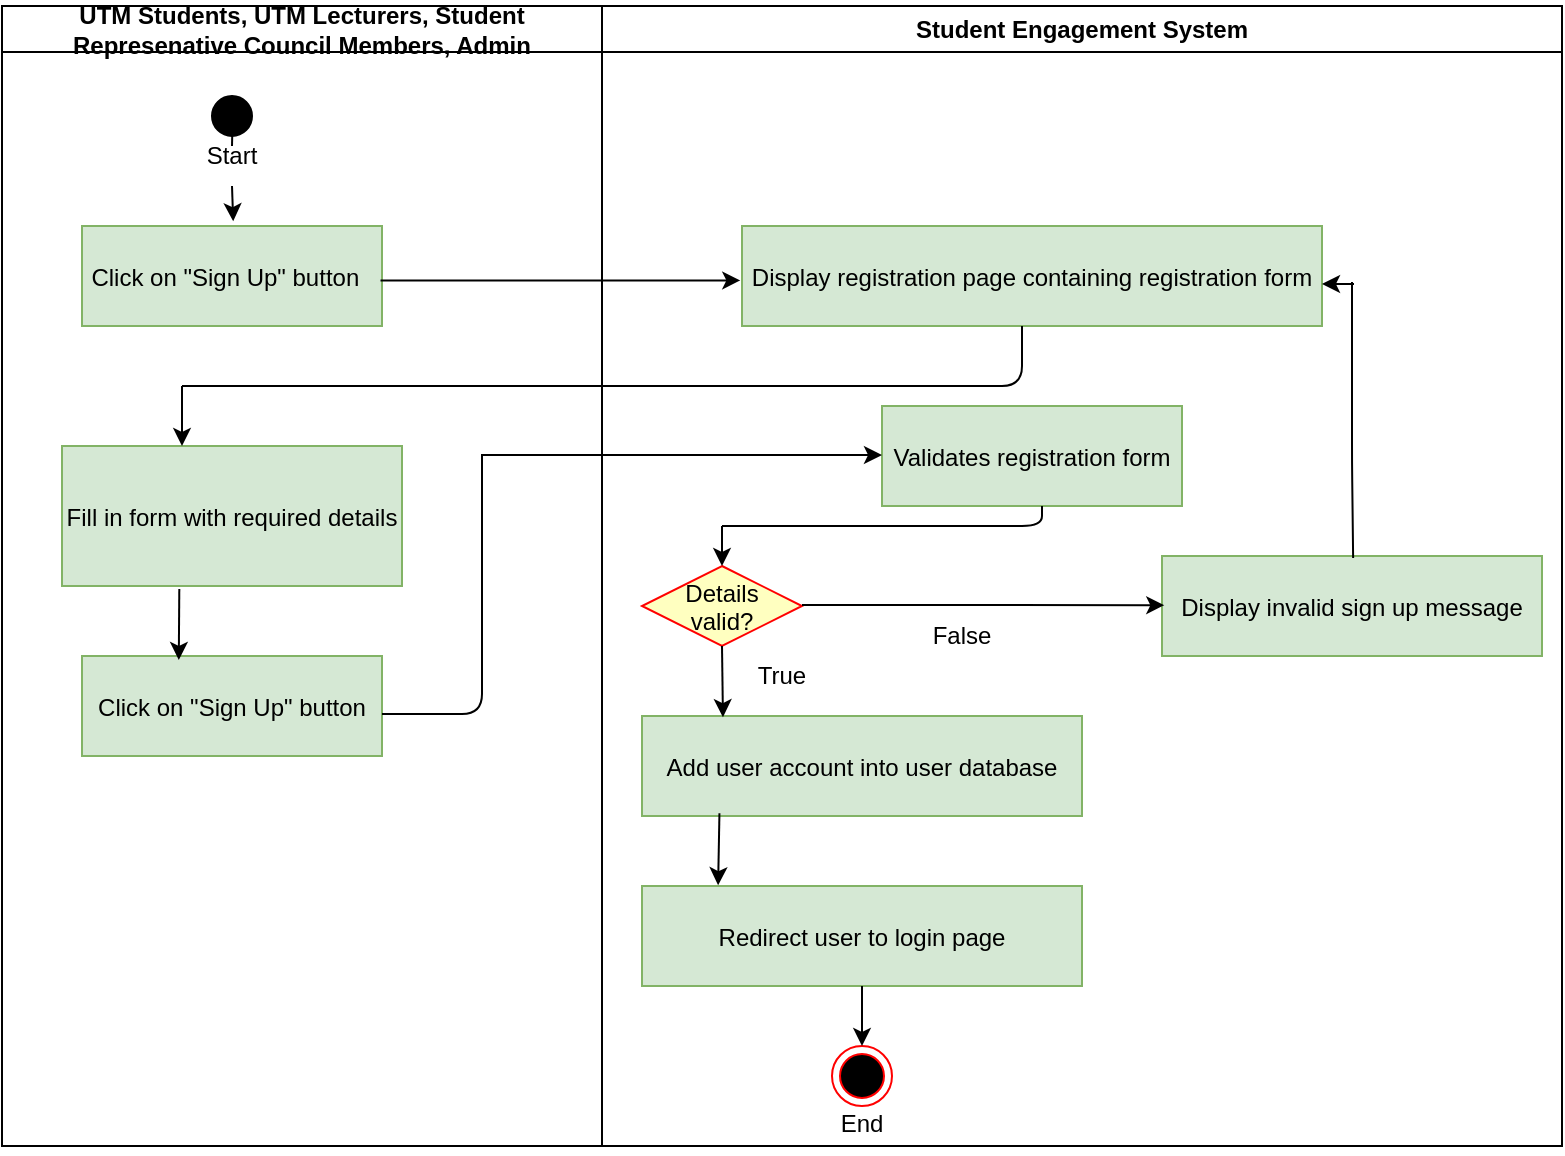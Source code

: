<mxfile>
    <diagram id="iuOY989K3k9QXMu9V8o-" name="Page-1">
        <mxGraphModel dx="1281" dy="-1610" grid="1" gridSize="10" guides="1" tooltips="1" connect="1" arrows="1" fold="1" page="1" pageScale="1" pageWidth="850" pageHeight="1100" background="#FFFFFF" math="0" shadow="0">
            <root>
                <mxCell id="0"/>
                <mxCell id="1" parent="0"/>
                <mxCell id="nNB8VaZCAKxqaSRQsOHQ-126" value="UTM Students, UTM Lecturers, Student Represenative Council Members, Admin" style="swimlane;whiteSpace=wrap;" vertex="1" parent="1">
                    <mxGeometry x="40" y="2370" width="300" height="570" as="geometry"/>
                </mxCell>
                <mxCell id="nNB8VaZCAKxqaSRQsOHQ-168" style="edgeStyle=none;html=1;exitX=0.5;exitY=1;exitDx=0;exitDy=0;entryX=0.504;entryY=-0.048;entryDx=0;entryDy=0;entryPerimeter=0;startArrow=none;" edge="1" parent="nNB8VaZCAKxqaSRQsOHQ-126" source="nNB8VaZCAKxqaSRQsOHQ-205" target="nNB8VaZCAKxqaSRQsOHQ-129">
                    <mxGeometry relative="1" as="geometry"/>
                </mxCell>
                <mxCell id="nNB8VaZCAKxqaSRQsOHQ-127" value="" style="ellipse;shape=startState;fillColor=#000000;strokeColor=#FFFFFF;" vertex="1" parent="nNB8VaZCAKxqaSRQsOHQ-126">
                    <mxGeometry x="100" y="40" width="30" height="30" as="geometry"/>
                </mxCell>
                <mxCell id="nNB8VaZCAKxqaSRQsOHQ-129" value="Click on &quot;Sign Up&quot; button  " style="fillColor=#d5e8d4;strokeColor=#82b366;" vertex="1" parent="nNB8VaZCAKxqaSRQsOHQ-126">
                    <mxGeometry x="40" y="110" width="150" height="50" as="geometry"/>
                </mxCell>
                <mxCell id="nNB8VaZCAKxqaSRQsOHQ-130" value="Fill in form with required details" style="fillColor=#d5e8d4;strokeColor=#82b366;" vertex="1" parent="nNB8VaZCAKxqaSRQsOHQ-126">
                    <mxGeometry x="30" y="220" width="170" height="70" as="geometry"/>
                </mxCell>
                <mxCell id="nNB8VaZCAKxqaSRQsOHQ-132" value="Click on &quot;Sign Up&quot; button" style="fillColor=#d5e8d4;strokeColor=#82b366;" vertex="1" parent="nNB8VaZCAKxqaSRQsOHQ-126">
                    <mxGeometry x="40" y="325" width="150" height="50" as="geometry"/>
                </mxCell>
                <mxCell id="nNB8VaZCAKxqaSRQsOHQ-206" value="" style="edgeStyle=none;html=1;exitX=0.5;exitY=1;exitDx=0;exitDy=0;entryX=0.504;entryY=-0.048;entryDx=0;entryDy=0;entryPerimeter=0;endArrow=none;" edge="1" parent="nNB8VaZCAKxqaSRQsOHQ-126" source="nNB8VaZCAKxqaSRQsOHQ-127" target="nNB8VaZCAKxqaSRQsOHQ-205">
                    <mxGeometry relative="1" as="geometry">
                        <mxPoint x="135" y="2440" as="sourcePoint"/>
                        <mxPoint x="135.6" y="2477.6" as="targetPoint"/>
                    </mxGeometry>
                </mxCell>
                <mxCell id="nNB8VaZCAKxqaSRQsOHQ-205" value="Start" style="text;strokeColor=none;align=center;fillColor=none;html=1;verticalAlign=middle;whiteSpace=wrap;rounded=0;" vertex="1" parent="nNB8VaZCAKxqaSRQsOHQ-126">
                    <mxGeometry x="85" y="60" width="60" height="30" as="geometry"/>
                </mxCell>
                <mxCell id="nNB8VaZCAKxqaSRQsOHQ-135" value="Student Engagement System" style="swimlane;whiteSpace=wrap" vertex="1" parent="1">
                    <mxGeometry x="340" y="2370" width="480" height="570" as="geometry"/>
                </mxCell>
                <mxCell id="nNB8VaZCAKxqaSRQsOHQ-138" value="Display registration page containing registration form" style="fillColor=#d5e8d4;strokeColor=#82b366;" vertex="1" parent="nNB8VaZCAKxqaSRQsOHQ-135">
                    <mxGeometry x="70" y="110" width="290" height="50" as="geometry"/>
                </mxCell>
                <mxCell id="nNB8VaZCAKxqaSRQsOHQ-139" value="Validates registration form" style="fillColor=#d5e8d4;strokeColor=#82b366;" vertex="1" parent="nNB8VaZCAKxqaSRQsOHQ-135">
                    <mxGeometry x="140" y="200" width="150" height="50" as="geometry"/>
                </mxCell>
                <mxCell id="nNB8VaZCAKxqaSRQsOHQ-141" value="Add user account into user database" style="fillColor=#d5e8d4;strokeColor=#82b366;" vertex="1" parent="nNB8VaZCAKxqaSRQsOHQ-135">
                    <mxGeometry x="20" y="355" width="220" height="50" as="geometry"/>
                </mxCell>
                <mxCell id="nNB8VaZCAKxqaSRQsOHQ-143" value="Details &#10;valid?" style="rhombus;fillColor=#ffffc0;strokeColor=#ff0000;" vertex="1" parent="nNB8VaZCAKxqaSRQsOHQ-135">
                    <mxGeometry x="20" y="280" width="80" height="40" as="geometry"/>
                </mxCell>
                <mxCell id="nNB8VaZCAKxqaSRQsOHQ-149" value="Display invalid sign up message" style="fillColor=#d5e8d4;strokeColor=#82b366;" vertex="1" parent="nNB8VaZCAKxqaSRQsOHQ-135">
                    <mxGeometry x="280" y="275" width="190" height="50" as="geometry"/>
                </mxCell>
                <mxCell id="nNB8VaZCAKxqaSRQsOHQ-164" value="Redirect user to login page" style="fillColor=#d5e8d4;strokeColor=#82b366;" vertex="1" parent="nNB8VaZCAKxqaSRQsOHQ-135">
                    <mxGeometry x="20" y="440" width="220" height="50" as="geometry"/>
                </mxCell>
                <mxCell id="nNB8VaZCAKxqaSRQsOHQ-166" value="" style="ellipse;html=1;shape=endState;fillColor=#000000;strokeColor=#ff0000;" vertex="1" parent="nNB8VaZCAKxqaSRQsOHQ-135">
                    <mxGeometry x="115" y="520" width="30" height="30" as="geometry"/>
                </mxCell>
                <mxCell id="nNB8VaZCAKxqaSRQsOHQ-173" value="" style="endArrow=none;html=1;" edge="1" parent="nNB8VaZCAKxqaSRQsOHQ-135">
                    <mxGeometry width="50" height="50" relative="1" as="geometry">
                        <mxPoint x="-210" y="190" as="sourcePoint"/>
                        <mxPoint x="210" y="160" as="targetPoint"/>
                        <Array as="points">
                            <mxPoint x="210" y="190"/>
                        </Array>
                    </mxGeometry>
                </mxCell>
                <mxCell id="nNB8VaZCAKxqaSRQsOHQ-177" style="edgeStyle=none;html=1;exitX=0.995;exitY=0.544;exitDx=0;exitDy=0;entryX=-0.003;entryY=0.544;entryDx=0;entryDy=0;entryPerimeter=0;exitPerimeter=0;" edge="1" parent="nNB8VaZCAKxqaSRQsOHQ-135">
                    <mxGeometry relative="1" as="geometry">
                        <mxPoint x="-59.88" y="224.5" as="sourcePoint"/>
                        <mxPoint x="140.0" y="224.5" as="targetPoint"/>
                    </mxGeometry>
                </mxCell>
                <mxCell id="nNB8VaZCAKxqaSRQsOHQ-178" value="" style="endArrow=none;html=1;" edge="1" parent="nNB8VaZCAKxqaSRQsOHQ-135">
                    <mxGeometry width="50" height="50" relative="1" as="geometry">
                        <mxPoint x="-110" y="354" as="sourcePoint"/>
                        <mxPoint x="-60" y="224" as="targetPoint"/>
                        <Array as="points">
                            <mxPoint x="-60" y="354"/>
                        </Array>
                    </mxGeometry>
                </mxCell>
                <mxCell id="nNB8VaZCAKxqaSRQsOHQ-194" style="edgeStyle=none;html=1;entryX=0.504;entryY=-0.048;entryDx=0;entryDy=0;entryPerimeter=0;" edge="1" parent="nNB8VaZCAKxqaSRQsOHQ-135">
                    <mxGeometry relative="1" as="geometry">
                        <mxPoint x="60" y="260" as="sourcePoint"/>
                        <mxPoint x="60.0" y="280" as="targetPoint"/>
                    </mxGeometry>
                </mxCell>
                <mxCell id="nNB8VaZCAKxqaSRQsOHQ-195" value="" style="endArrow=none;html=1;" edge="1" parent="nNB8VaZCAKxqaSRQsOHQ-135">
                    <mxGeometry width="50" height="50" relative="1" as="geometry">
                        <mxPoint x="60" y="260" as="sourcePoint"/>
                        <mxPoint x="220" y="250" as="targetPoint"/>
                        <Array as="points">
                            <mxPoint x="220" y="260"/>
                        </Array>
                    </mxGeometry>
                </mxCell>
                <mxCell id="nNB8VaZCAKxqaSRQsOHQ-196" style="edgeStyle=none;html=1;exitX=0.995;exitY=0.544;exitDx=0;exitDy=0;exitPerimeter=0;entryX=0.006;entryY=0.492;entryDx=0;entryDy=0;entryPerimeter=0;" edge="1" parent="nNB8VaZCAKxqaSRQsOHQ-135" target="nNB8VaZCAKxqaSRQsOHQ-149">
                    <mxGeometry relative="1" as="geometry">
                        <mxPoint x="100" y="299.5" as="sourcePoint"/>
                        <mxPoint x="280" y="300" as="targetPoint"/>
                    </mxGeometry>
                </mxCell>
                <mxCell id="nNB8VaZCAKxqaSRQsOHQ-197" style="edgeStyle=none;html=1;exitX=0.5;exitY=1;exitDx=0;exitDy=0;entryX=0.184;entryY=0.012;entryDx=0;entryDy=0;entryPerimeter=0;" edge="1" parent="nNB8VaZCAKxqaSRQsOHQ-135" source="nNB8VaZCAKxqaSRQsOHQ-143" target="nNB8VaZCAKxqaSRQsOHQ-141">
                    <mxGeometry relative="1" as="geometry">
                        <mxPoint x="-200" y="300" as="sourcePoint"/>
                        <mxPoint x="-202" y="480" as="targetPoint"/>
                    </mxGeometry>
                </mxCell>
                <mxCell id="nNB8VaZCAKxqaSRQsOHQ-198" style="edgeStyle=none;html=1;exitX=0.176;exitY=0.972;exitDx=0;exitDy=0;exitPerimeter=0;entryX=0.173;entryY=-0.008;entryDx=0;entryDy=0;entryPerimeter=0;" edge="1" parent="nNB8VaZCAKxqaSRQsOHQ-135" source="nNB8VaZCAKxqaSRQsOHQ-141" target="nNB8VaZCAKxqaSRQsOHQ-164">
                    <mxGeometry relative="1" as="geometry">
                        <mxPoint x="70" y="330" as="sourcePoint"/>
                        <mxPoint x="60" y="440" as="targetPoint"/>
                    </mxGeometry>
                </mxCell>
                <mxCell id="nNB8VaZCAKxqaSRQsOHQ-199" style="edgeStyle=none;html=1;entryX=0.5;entryY=0;entryDx=0;entryDy=0;" edge="1" parent="nNB8VaZCAKxqaSRQsOHQ-135" target="nNB8VaZCAKxqaSRQsOHQ-166">
                    <mxGeometry relative="1" as="geometry">
                        <mxPoint x="130" y="490" as="sourcePoint"/>
                        <mxPoint x="68.06" y="449.6" as="targetPoint"/>
                    </mxGeometry>
                </mxCell>
                <mxCell id="nNB8VaZCAKxqaSRQsOHQ-200" value="" style="endArrow=none;html=1;entryX=0.503;entryY=0.06;entryDx=0;entryDy=0;entryPerimeter=0;" edge="1" parent="nNB8VaZCAKxqaSRQsOHQ-135">
                    <mxGeometry width="50" height="50" relative="1" as="geometry">
                        <mxPoint x="375" y="138" as="sourcePoint"/>
                        <mxPoint x="375.57" y="276" as="targetPoint"/>
                        <Array as="points">
                            <mxPoint x="375" y="228"/>
                        </Array>
                    </mxGeometry>
                </mxCell>
                <mxCell id="nNB8VaZCAKxqaSRQsOHQ-202" value="True" style="text;strokeColor=none;align=center;fillColor=none;html=1;verticalAlign=middle;whiteSpace=wrap;rounded=0;" vertex="1" parent="nNB8VaZCAKxqaSRQsOHQ-135">
                    <mxGeometry x="60" y="320" width="60" height="30" as="geometry"/>
                </mxCell>
                <mxCell id="nNB8VaZCAKxqaSRQsOHQ-203" value="False" style="text;strokeColor=none;align=center;fillColor=none;html=1;verticalAlign=middle;whiteSpace=wrap;rounded=0;" vertex="1" parent="nNB8VaZCAKxqaSRQsOHQ-135">
                    <mxGeometry x="150" y="300" width="60" height="30" as="geometry"/>
                </mxCell>
                <mxCell id="nNB8VaZCAKxqaSRQsOHQ-204" value="End" style="text;strokeColor=none;align=center;fillColor=none;html=1;verticalAlign=middle;whiteSpace=wrap;rounded=0;" vertex="1" parent="nNB8VaZCAKxqaSRQsOHQ-135">
                    <mxGeometry x="100" y="544" width="60" height="30" as="geometry"/>
                </mxCell>
                <mxCell id="nNB8VaZCAKxqaSRQsOHQ-169" style="edgeStyle=none;html=1;exitX=0.995;exitY=0.544;exitDx=0;exitDy=0;entryX=-0.003;entryY=0.544;entryDx=0;entryDy=0;entryPerimeter=0;exitPerimeter=0;" edge="1" parent="1" source="nNB8VaZCAKxqaSRQsOHQ-129" target="nNB8VaZCAKxqaSRQsOHQ-138">
                    <mxGeometry relative="1" as="geometry">
                        <mxPoint x="145" y="2450" as="sourcePoint"/>
                        <mxPoint x="145.6" y="2489.2" as="targetPoint"/>
                    </mxGeometry>
                </mxCell>
                <mxCell id="nNB8VaZCAKxqaSRQsOHQ-174" style="edgeStyle=none;html=1;" edge="1" parent="1">
                    <mxGeometry relative="1" as="geometry">
                        <mxPoint x="130" y="2560" as="sourcePoint"/>
                        <mxPoint x="130" y="2590" as="targetPoint"/>
                    </mxGeometry>
                </mxCell>
                <mxCell id="nNB8VaZCAKxqaSRQsOHQ-176" style="edgeStyle=none;html=1;entryX=0.316;entryY=0.04;entryDx=0;entryDy=0;entryPerimeter=0;exitX=0.345;exitY=1.022;exitDx=0;exitDy=0;exitPerimeter=0;" edge="1" parent="1" source="nNB8VaZCAKxqaSRQsOHQ-130">
                    <mxGeometry relative="1" as="geometry">
                        <mxPoint x="128" y="2660" as="sourcePoint"/>
                        <mxPoint x="128.4" y="2697" as="targetPoint"/>
                    </mxGeometry>
                </mxCell>
                <mxCell id="nNB8VaZCAKxqaSRQsOHQ-201" style="edgeStyle=none;html=1;" edge="1" parent="1">
                    <mxGeometry relative="1" as="geometry">
                        <mxPoint x="716" y="2509" as="sourcePoint"/>
                        <mxPoint x="700" y="2509" as="targetPoint"/>
                    </mxGeometry>
                </mxCell>
            </root>
        </mxGraphModel>
    </diagram>
</mxfile>